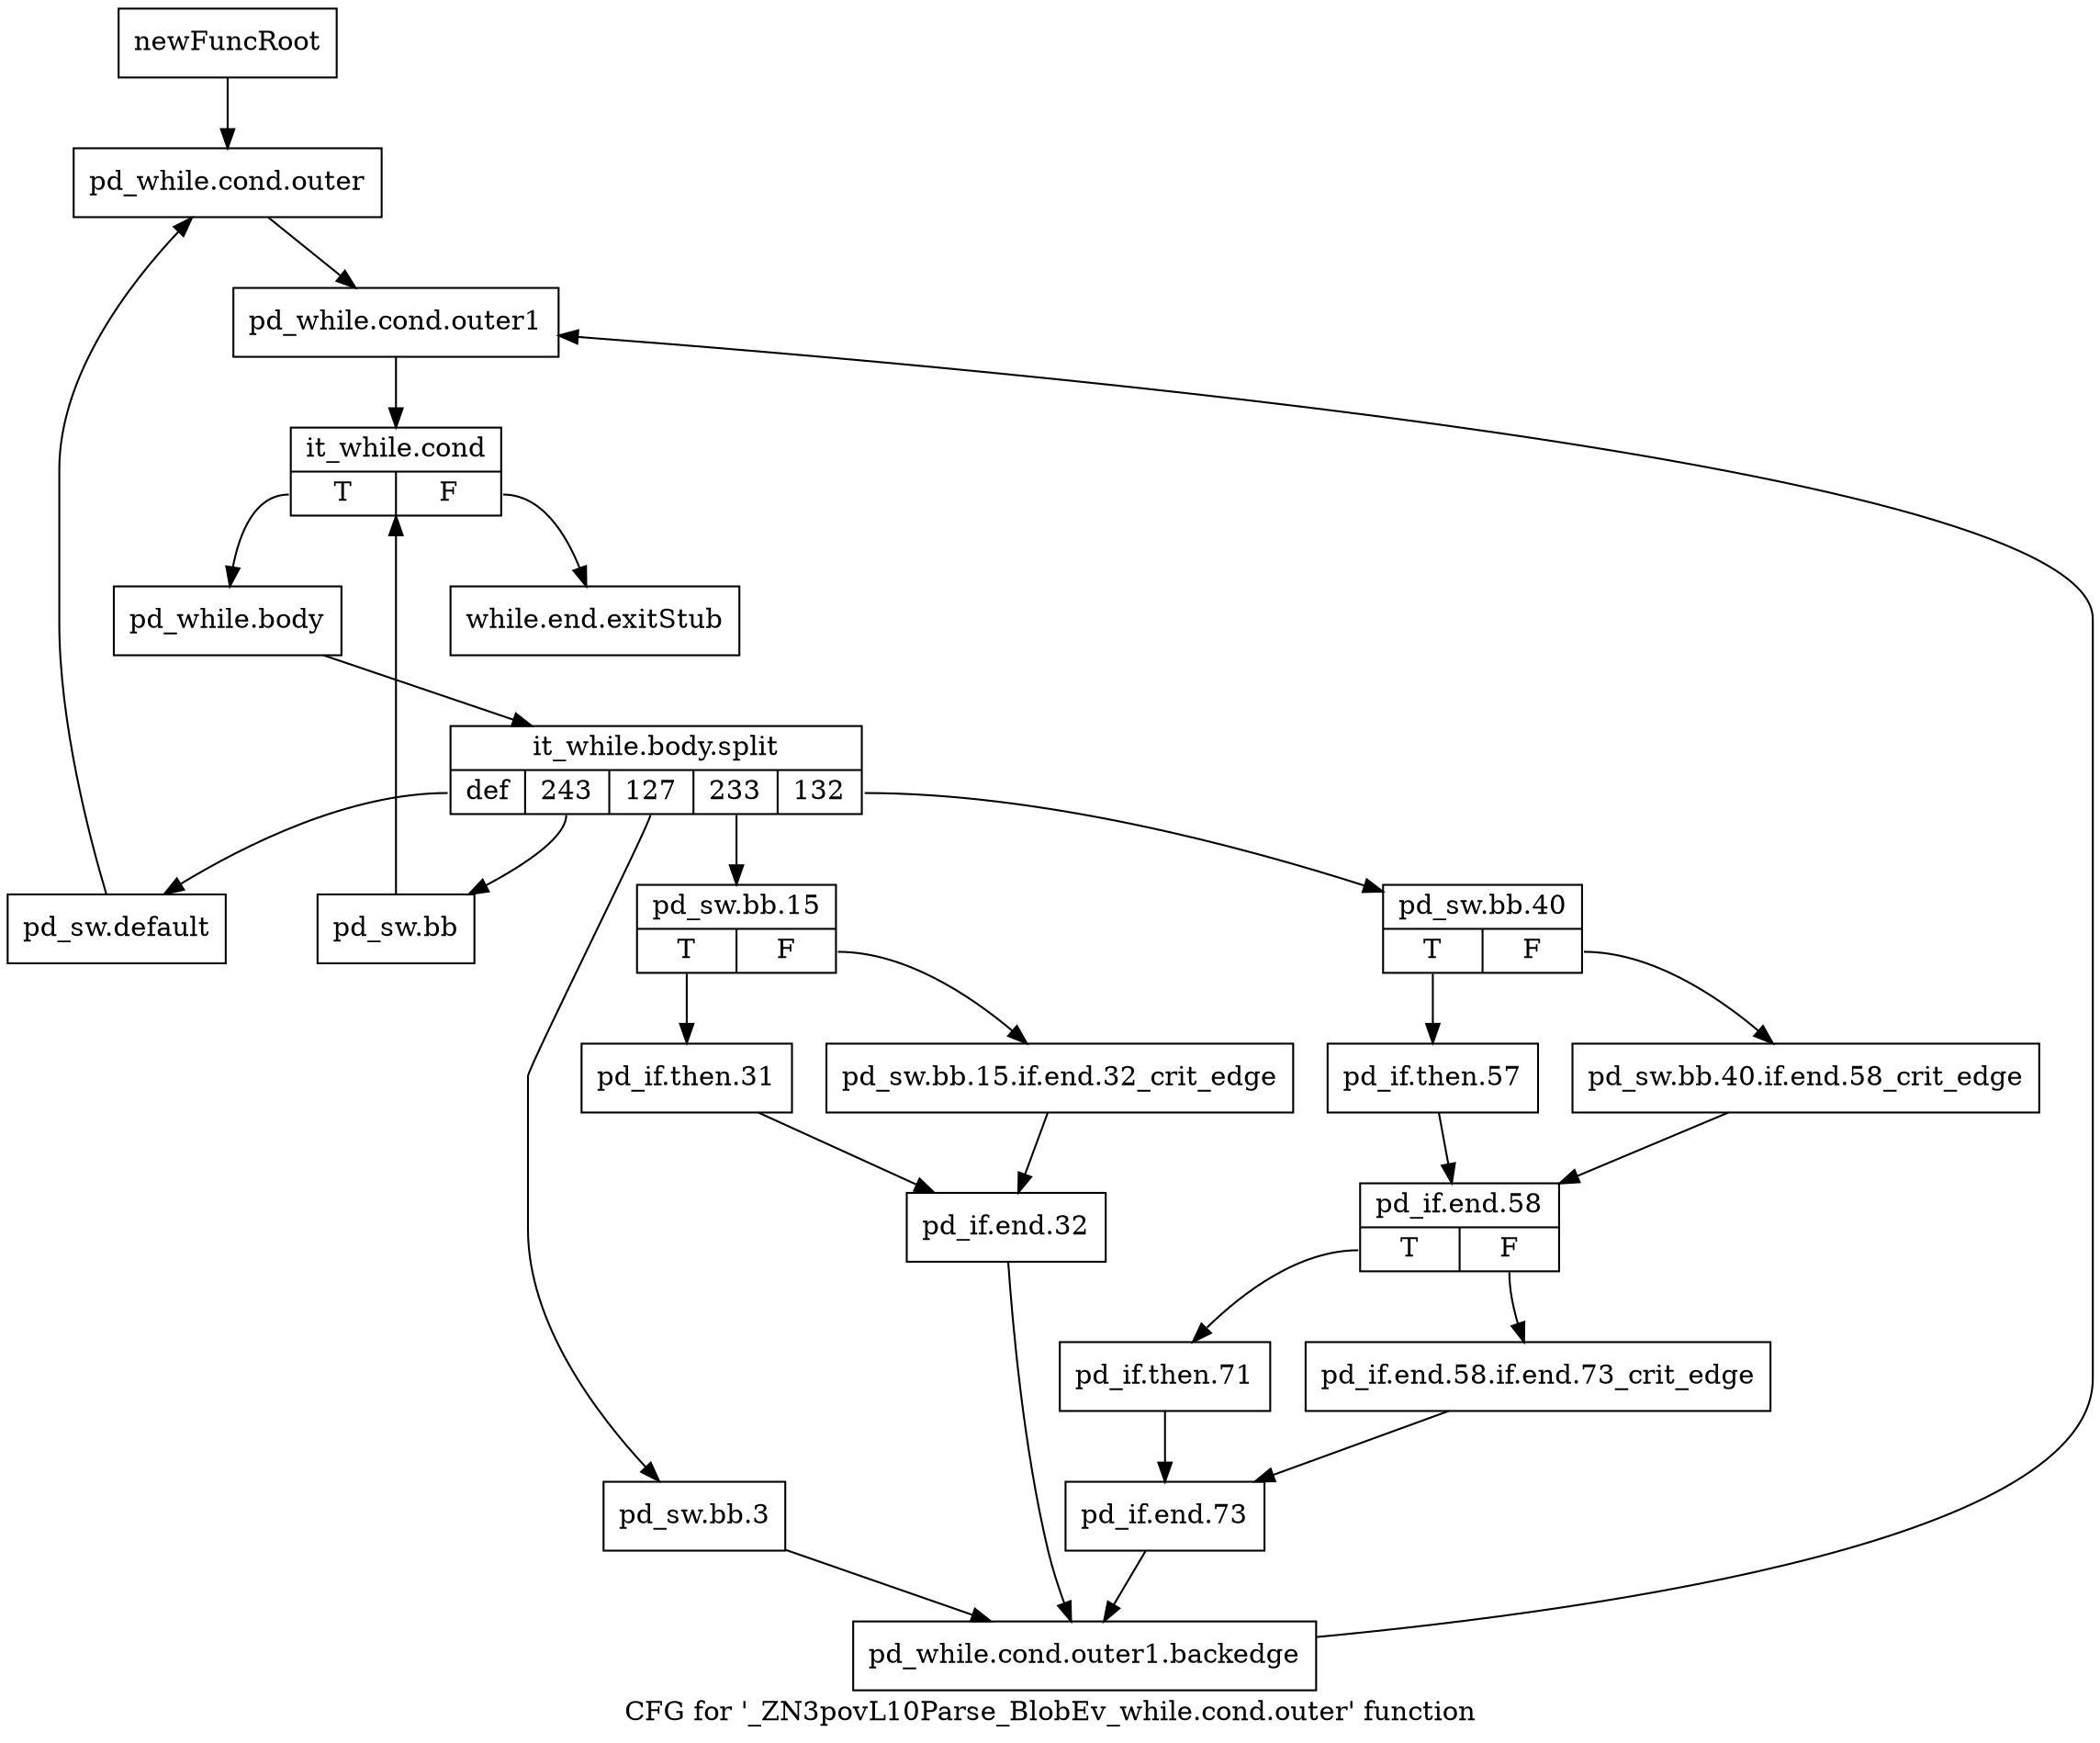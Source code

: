 digraph "CFG for '_ZN3povL10Parse_BlobEv_while.cond.outer' function" {
	label="CFG for '_ZN3povL10Parse_BlobEv_while.cond.outer' function";

	Node0x2764ed0 [shape=record,label="{newFuncRoot}"];
	Node0x2764ed0 -> Node0x27dde10;
	Node0x27dddc0 [shape=record,label="{while.end.exitStub}"];
	Node0x27dde10 [shape=record,label="{pd_while.cond.outer}"];
	Node0x27dde10 -> Node0x27dde60;
	Node0x27dde60 [shape=record,label="{pd_while.cond.outer1}"];
	Node0x27dde60 -> Node0x27ddeb0;
	Node0x27ddeb0 [shape=record,label="{it_while.cond|{<s0>T|<s1>F}}"];
	Node0x27ddeb0:s0 -> Node0x27ddf00;
	Node0x27ddeb0:s1 -> Node0x27dddc0;
	Node0x27ddf00 [shape=record,label="{pd_while.body}"];
	Node0x27ddf00 -> Node0x37d68f0;
	Node0x37d68f0 [shape=record,label="{it_while.body.split|{<s0>def|<s1>243|<s2>127|<s3>233|<s4>132}}"];
	Node0x37d68f0:s0 -> Node0x27de3b0;
	Node0x37d68f0:s1 -> Node0x27de360;
	Node0x37d68f0:s2 -> Node0x27de2c0;
	Node0x37d68f0:s3 -> Node0x27de180;
	Node0x37d68f0:s4 -> Node0x27ddf50;
	Node0x27ddf50 [shape=record,label="{pd_sw.bb.40|{<s0>T|<s1>F}}"];
	Node0x27ddf50:s0 -> Node0x27ddff0;
	Node0x27ddf50:s1 -> Node0x27ddfa0;
	Node0x27ddfa0 [shape=record,label="{pd_sw.bb.40.if.end.58_crit_edge}"];
	Node0x27ddfa0 -> Node0x27de040;
	Node0x27ddff0 [shape=record,label="{pd_if.then.57}"];
	Node0x27ddff0 -> Node0x27de040;
	Node0x27de040 [shape=record,label="{pd_if.end.58|{<s0>T|<s1>F}}"];
	Node0x27de040:s0 -> Node0x27de0e0;
	Node0x27de040:s1 -> Node0x27de090;
	Node0x27de090 [shape=record,label="{pd_if.end.58.if.end.73_crit_edge}"];
	Node0x27de090 -> Node0x27de130;
	Node0x27de0e0 [shape=record,label="{pd_if.then.71}"];
	Node0x27de0e0 -> Node0x27de130;
	Node0x27de130 [shape=record,label="{pd_if.end.73}"];
	Node0x27de130 -> Node0x27de310;
	Node0x27de180 [shape=record,label="{pd_sw.bb.15|{<s0>T|<s1>F}}"];
	Node0x27de180:s0 -> Node0x27de220;
	Node0x27de180:s1 -> Node0x27de1d0;
	Node0x27de1d0 [shape=record,label="{pd_sw.bb.15.if.end.32_crit_edge}"];
	Node0x27de1d0 -> Node0x27de270;
	Node0x27de220 [shape=record,label="{pd_if.then.31}"];
	Node0x27de220 -> Node0x27de270;
	Node0x27de270 [shape=record,label="{pd_if.end.32}"];
	Node0x27de270 -> Node0x27de310;
	Node0x27de2c0 [shape=record,label="{pd_sw.bb.3}"];
	Node0x27de2c0 -> Node0x27de310;
	Node0x27de310 [shape=record,label="{pd_while.cond.outer1.backedge}"];
	Node0x27de310 -> Node0x27dde60;
	Node0x27de360 [shape=record,label="{pd_sw.bb}"];
	Node0x27de360 -> Node0x27ddeb0;
	Node0x27de3b0 [shape=record,label="{pd_sw.default}"];
	Node0x27de3b0 -> Node0x27dde10;
}
